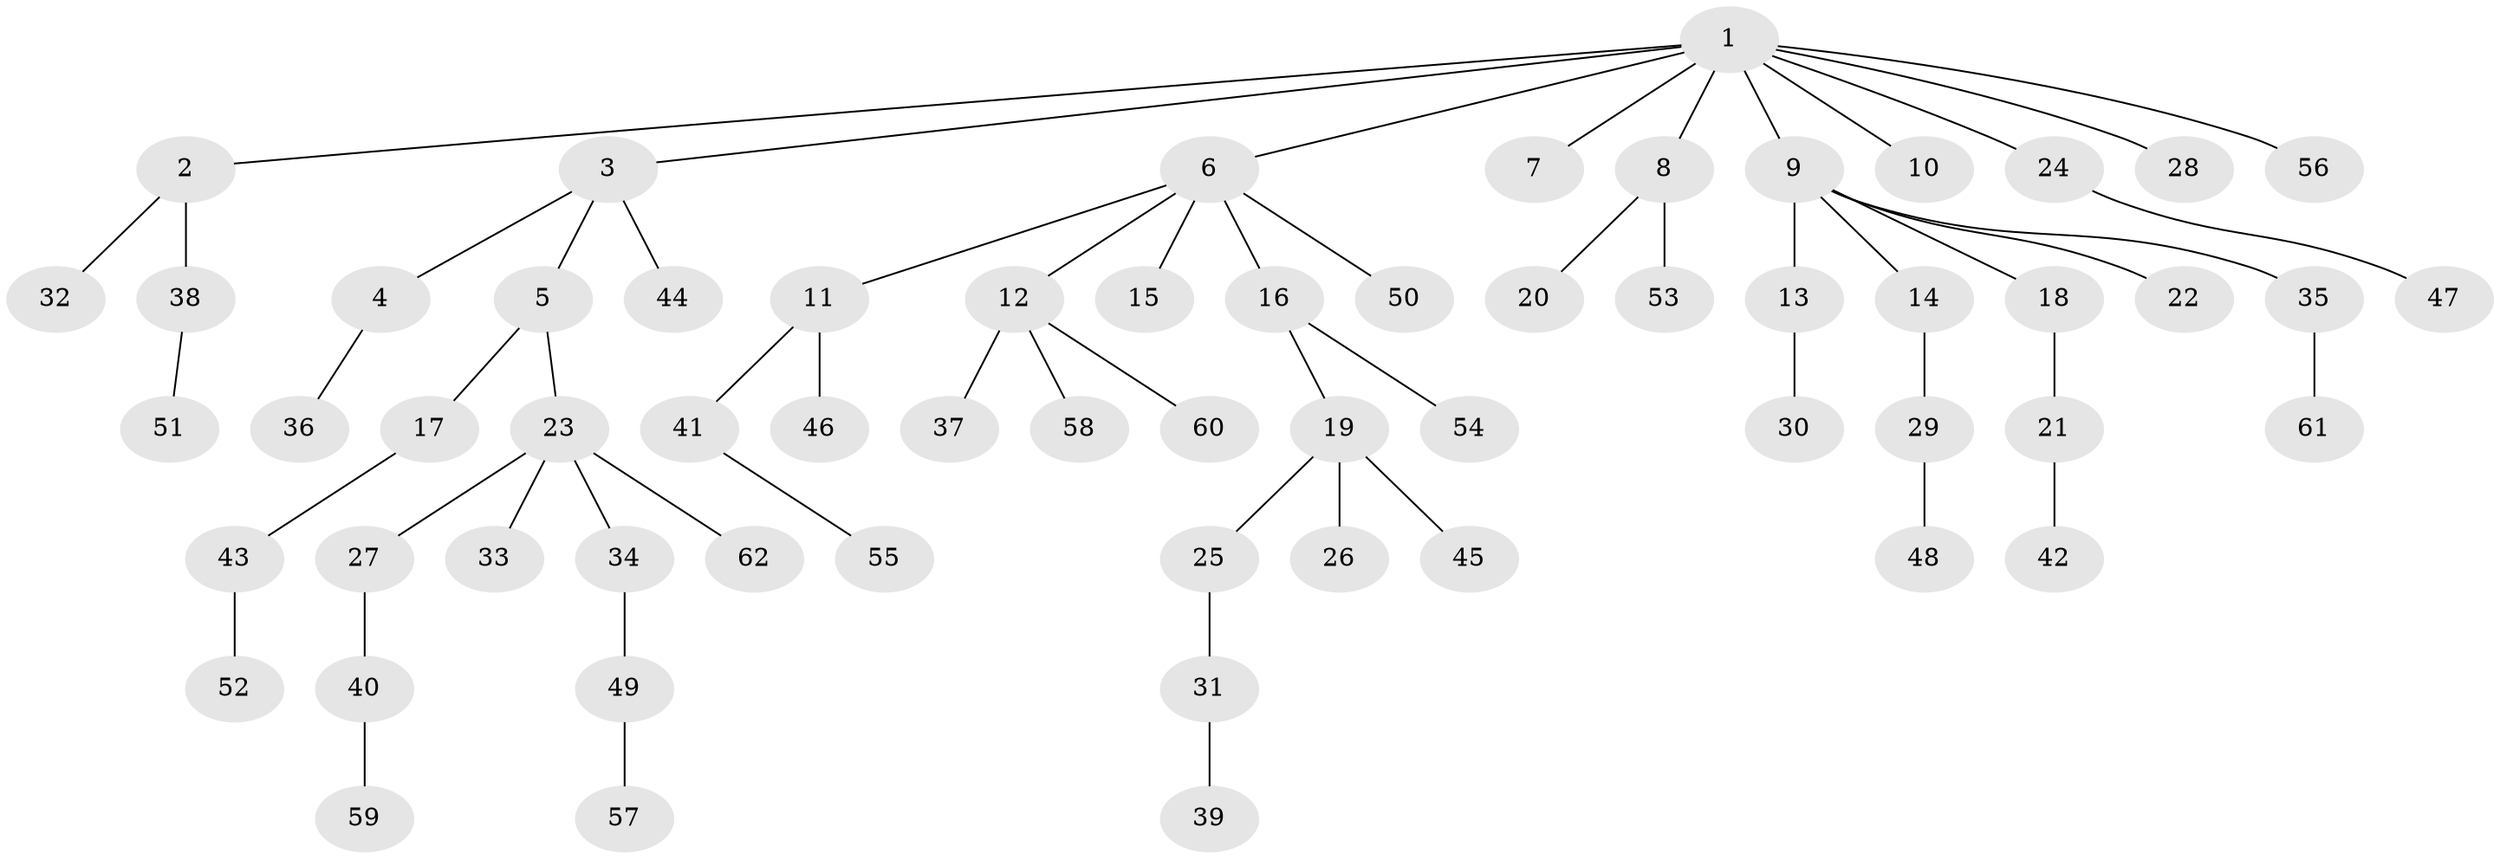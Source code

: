 // coarse degree distribution, {9: 0.024390243902439025, 2: 0.17073170731707318, 4: 0.07317073170731707, 3: 0.07317073170731707, 5: 0.024390243902439025, 1: 0.6097560975609756, 6: 0.024390243902439025}
// Generated by graph-tools (version 1.1) at 2025/42/03/06/25 10:42:03]
// undirected, 62 vertices, 61 edges
graph export_dot {
graph [start="1"]
  node [color=gray90,style=filled];
  1;
  2;
  3;
  4;
  5;
  6;
  7;
  8;
  9;
  10;
  11;
  12;
  13;
  14;
  15;
  16;
  17;
  18;
  19;
  20;
  21;
  22;
  23;
  24;
  25;
  26;
  27;
  28;
  29;
  30;
  31;
  32;
  33;
  34;
  35;
  36;
  37;
  38;
  39;
  40;
  41;
  42;
  43;
  44;
  45;
  46;
  47;
  48;
  49;
  50;
  51;
  52;
  53;
  54;
  55;
  56;
  57;
  58;
  59;
  60;
  61;
  62;
  1 -- 2;
  1 -- 3;
  1 -- 6;
  1 -- 7;
  1 -- 8;
  1 -- 9;
  1 -- 10;
  1 -- 24;
  1 -- 28;
  1 -- 56;
  2 -- 32;
  2 -- 38;
  3 -- 4;
  3 -- 5;
  3 -- 44;
  4 -- 36;
  5 -- 17;
  5 -- 23;
  6 -- 11;
  6 -- 12;
  6 -- 15;
  6 -- 16;
  6 -- 50;
  8 -- 20;
  8 -- 53;
  9 -- 13;
  9 -- 14;
  9 -- 18;
  9 -- 22;
  9 -- 35;
  11 -- 41;
  11 -- 46;
  12 -- 37;
  12 -- 58;
  12 -- 60;
  13 -- 30;
  14 -- 29;
  16 -- 19;
  16 -- 54;
  17 -- 43;
  18 -- 21;
  19 -- 25;
  19 -- 26;
  19 -- 45;
  21 -- 42;
  23 -- 27;
  23 -- 33;
  23 -- 34;
  23 -- 62;
  24 -- 47;
  25 -- 31;
  27 -- 40;
  29 -- 48;
  31 -- 39;
  34 -- 49;
  35 -- 61;
  38 -- 51;
  40 -- 59;
  41 -- 55;
  43 -- 52;
  49 -- 57;
}
